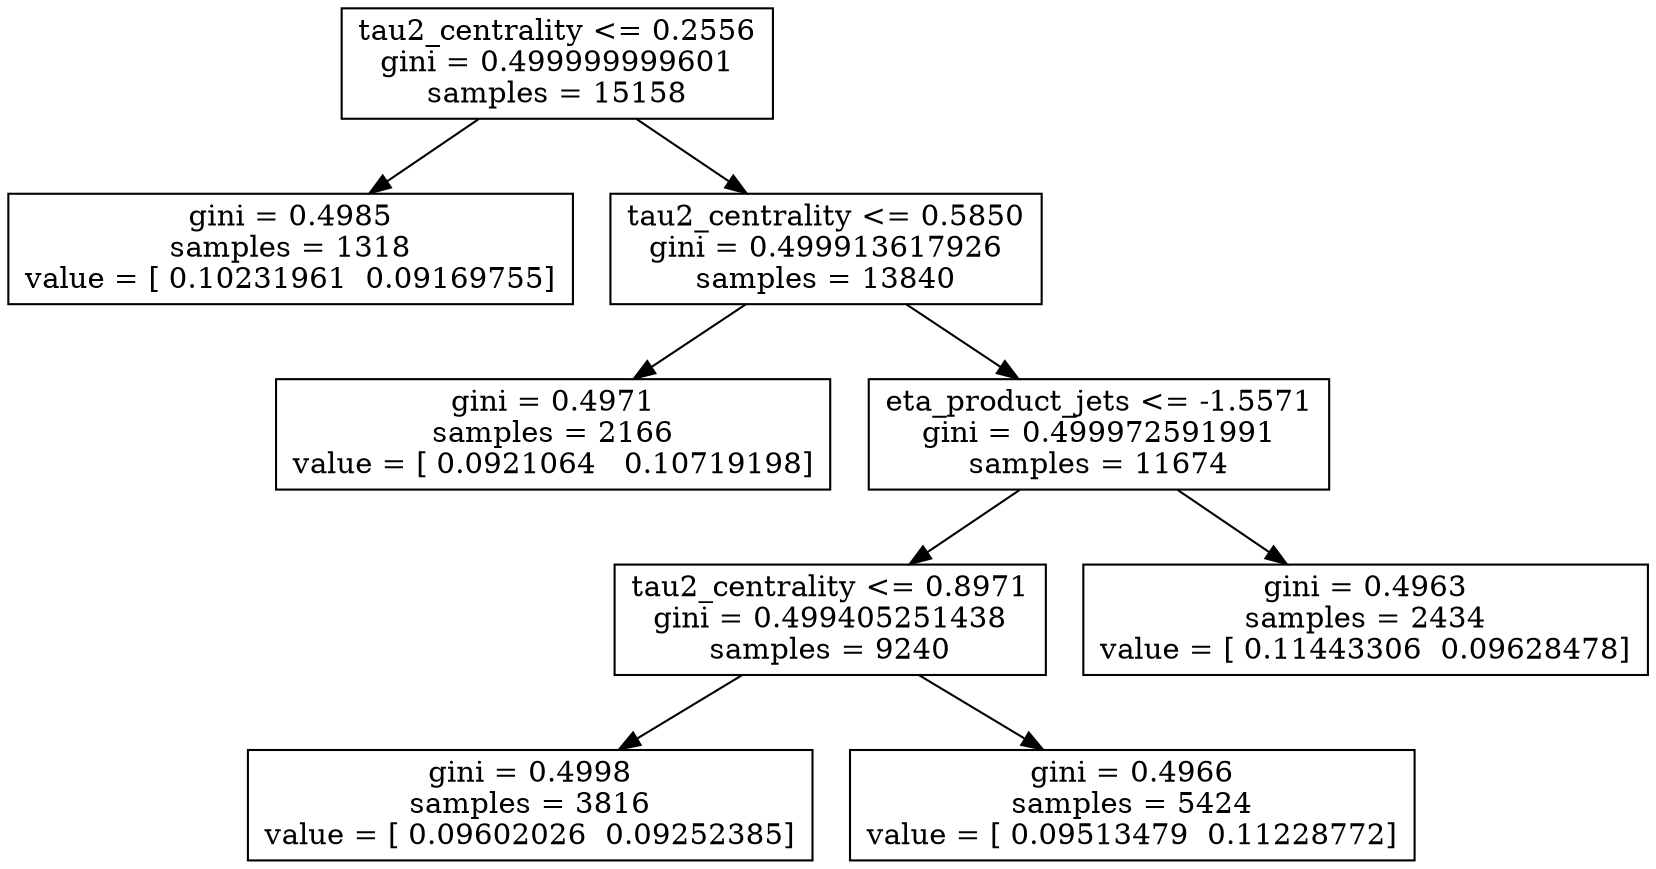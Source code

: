 digraph Tree {
0 [label="tau2_centrality <= 0.2556\ngini = 0.499999999601\nsamples = 15158", shape="box"] ;
1 [label="gini = 0.4985\nsamples = 1318\nvalue = [ 0.10231961  0.09169755]", shape="box"] ;
0 -> 1 ;
2 [label="tau2_centrality <= 0.5850\ngini = 0.499913617926\nsamples = 13840", shape="box"] ;
0 -> 2 ;
3 [label="gini = 0.4971\nsamples = 2166\nvalue = [ 0.0921064   0.10719198]", shape="box"] ;
2 -> 3 ;
4 [label="eta_product_jets <= -1.5571\ngini = 0.499972591991\nsamples = 11674", shape="box"] ;
2 -> 4 ;
5 [label="tau2_centrality <= 0.8971\ngini = 0.499405251438\nsamples = 9240", shape="box"] ;
4 -> 5 ;
6 [label="gini = 0.4998\nsamples = 3816\nvalue = [ 0.09602026  0.09252385]", shape="box"] ;
5 -> 6 ;
7 [label="gini = 0.4966\nsamples = 5424\nvalue = [ 0.09513479  0.11228772]", shape="box"] ;
5 -> 7 ;
8 [label="gini = 0.4963\nsamples = 2434\nvalue = [ 0.11443306  0.09628478]", shape="box"] ;
4 -> 8 ;
}